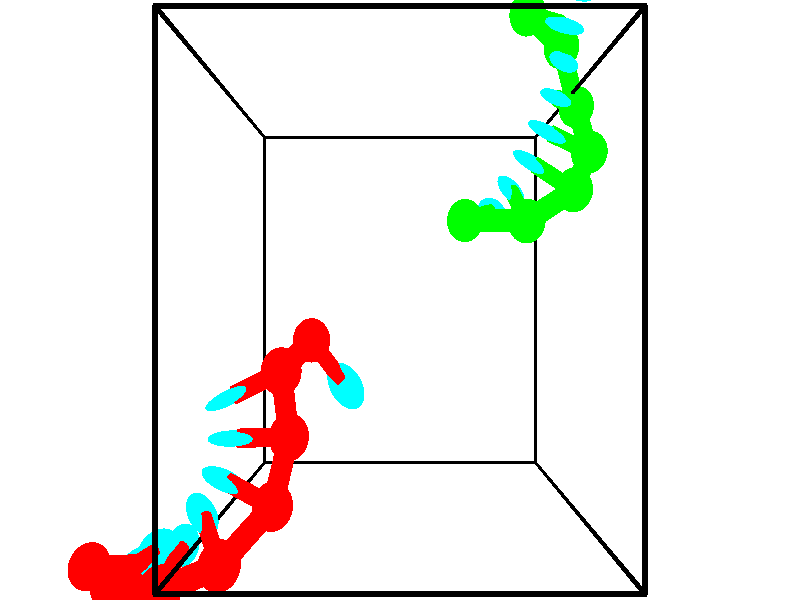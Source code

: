 // switches for output
#declare DRAW_BASES = 1; // possible values are 0, 1; only relevant for DNA ribbons
#declare DRAW_BASES_TYPE = 3; // possible values are 1, 2, 3; only relevant for DNA ribbons
#declare DRAW_FOG = 0; // set to 1 to enable fog

#include "colors.inc"

#include "transforms.inc"
background { rgb <1, 1, 1>}

#default {
   normal{
       ripples 0.25
       frequency 0.20
       turbulence 0.2
       lambda 5
   }
	finish {
		phong 0.1
		phong_size 40.
	}
}

// original window dimensions: 1024x640


// camera settings

camera {
	sky <-0, 1, 0>
	up <-0, 1, 0>
	right 1.6 * <1, 0, 0>
	location <2.5, 2.5, 11.1562>
	look_at <2.5, 2.5, 2.5>
	direction <0, 0, -8.6562>
	angle 67.0682
}


# declare cpy_camera_pos = <2.5, 2.5, 11.1562>;
# if (DRAW_FOG = 1)
fog {
	fog_type 2
	up vnormalize(cpy_camera_pos)
	color rgbt<1,1,1,0.3>
	distance 1e-5
	fog_alt 3e-3
	fog_offset 4
}
# end


// LIGHTS

# declare lum = 6;
global_settings {
	ambient_light rgb lum * <0.05, 0.05, 0.05>
	max_trace_level 15
}# declare cpy_direct_light_amount = 0.25;
light_source
{	1000 * <-1, -1, 1>,
	rgb lum * cpy_direct_light_amount
	parallel
}

light_source
{	1000 * <1, 1, -1>,
	rgb lum * cpy_direct_light_amount
	parallel
}

// strand 0

// nucleotide -1

// particle -1
sphere {
	<1.299542, 2.043587, 2.960401> 0.250000
	pigment { color rgbt <1,0,0,0> }
	no_shadow
}
cylinder {
	<1.571362, 1.757912, 3.027508>,  <1.734453, 1.586506, 3.067772>, 0.100000
	pigment { color rgbt <1,0,0,0> }
	no_shadow
}
cylinder {
	<1.571362, 1.757912, 3.027508>,  <1.299542, 2.043587, 2.960401>, 0.100000
	pigment { color rgbt <1,0,0,0> }
	no_shadow
}

// particle -1
sphere {
	<1.571362, 1.757912, 3.027508> 0.100000
	pigment { color rgbt <1,0,0,0> }
	no_shadow
}
sphere {
	0, 1
	scale<0.080000,0.200000,0.300000>
	matrix <-0.060324, 0.173510, 0.982983,
		-0.731146, -0.678106, 0.074826,
		0.679549, -0.714190, 0.167767,
		1.775226, 1.543655, 3.077838>
	pigment { color rgbt <0,1,1,0> }
	no_shadow
}
cylinder {
	<1.018766, 1.757231, 3.627815>,  <1.299542, 2.043587, 2.960401>, 0.130000
	pigment { color rgbt <1,0,0,0> }
	no_shadow
}

// nucleotide -1

// particle -1
sphere {
	<1.018766, 1.757231, 3.627815> 0.250000
	pigment { color rgbt <1,0,0,0> }
	no_shadow
}
cylinder {
	<0.649960, 1.604034, 3.650448>,  <0.428675, 1.512116, 3.664028>, 0.100000
	pigment { color rgbt <1,0,0,0> }
	no_shadow
}
cylinder {
	<0.649960, 1.604034, 3.650448>,  <1.018766, 1.757231, 3.627815>, 0.100000
	pigment { color rgbt <1,0,0,0> }
	no_shadow
}

// particle -1
sphere {
	<0.649960, 1.604034, 3.650448> 0.100000
	pigment { color rgbt <1,0,0,0> }
	no_shadow
}
sphere {
	0, 1
	scale<0.080000,0.200000,0.300000>
	matrix <0.386839, -0.917236, 0.095045,
		0.015499, 0.109522, 0.993864,
		-0.922017, -0.382992, 0.056583,
		0.373354, 1.489137, 3.667423>
	pigment { color rgbt <0,1,1,0> }
	no_shadow
}
cylinder {
	<1.090725, 1.050477, 3.492799>,  <1.018766, 1.757231, 3.627815>, 0.130000
	pigment { color rgbt <1,0,0,0> }
	no_shadow
}

// nucleotide -1

// particle -1
sphere {
	<1.090725, 1.050477, 3.492799> 0.250000
	pigment { color rgbt <1,0,0,0> }
	no_shadow
}
cylinder {
	<0.693829, 1.051601, 3.542515>,  <0.455691, 1.052276, 3.572345>, 0.100000
	pigment { color rgbt <1,0,0,0> }
	no_shadow
}
cylinder {
	<0.693829, 1.051601, 3.542515>,  <1.090725, 1.050477, 3.492799>, 0.100000
	pigment { color rgbt <1,0,0,0> }
	no_shadow
}

// particle -1
sphere {
	<0.693829, 1.051601, 3.542515> 0.100000
	pigment { color rgbt <1,0,0,0> }
	no_shadow
}
sphere {
	0, 1
	scale<0.080000,0.200000,0.300000>
	matrix <0.002271, -0.999168, 0.040733,
		0.124303, 0.040699, 0.991409,
		-0.992242, 0.002812, 0.124292,
		0.396156, 1.052445, 3.579803>
	pigment { color rgbt <0,1,1,0> }
	no_shadow
}
cylinder {
	<0.925299, 0.376616, 3.707677>,  <1.090725, 1.050477, 3.492799>, 0.130000
	pigment { color rgbt <1,0,0,0> }
	no_shadow
}

// nucleotide -1

// particle -1
sphere {
	<0.925299, 0.376616, 3.707677> 0.250000
	pigment { color rgbt <1,0,0,0> }
	no_shadow
}
cylinder {
	<0.558006, 0.511406, 3.624442>,  <0.337631, 0.592280, 3.574501>, 0.100000
	pigment { color rgbt <1,0,0,0> }
	no_shadow
}
cylinder {
	<0.558006, 0.511406, 3.624442>,  <0.925299, 0.376616, 3.707677>, 0.100000
	pigment { color rgbt <1,0,0,0> }
	no_shadow
}

// particle -1
sphere {
	<0.558006, 0.511406, 3.624442> 0.100000
	pigment { color rgbt <1,0,0,0> }
	no_shadow
}
sphere {
	0, 1
	scale<0.080000,0.200000,0.300000>
	matrix <-0.320346, -0.940885, -0.110061,
		-0.232875, -0.034402, 0.971898,
		-0.918231, 0.336975, -0.208088,
		0.282537, 0.612498, 3.562015>
	pigment { color rgbt <0,1,1,0> }
	no_shadow
}
cylinder {
	<0.352593, -0.131836, 3.985823>,  <0.925299, 0.376616, 3.707677>, 0.130000
	pigment { color rgbt <1,0,0,0> }
	no_shadow
}

// nucleotide -1

// particle -1
sphere {
	<0.352593, -0.131836, 3.985823> 0.250000
	pigment { color rgbt <1,0,0,0> }
	no_shadow
}
cylinder {
	<0.149654, 0.082451, 3.715828>,  <0.027891, 0.211023, 3.553832>, 0.100000
	pigment { color rgbt <1,0,0,0> }
	no_shadow
}
cylinder {
	<0.149654, 0.082451, 3.715828>,  <0.352593, -0.131836, 3.985823>, 0.100000
	pigment { color rgbt <1,0,0,0> }
	no_shadow
}

// particle -1
sphere {
	<0.149654, 0.082451, 3.715828> 0.100000
	pigment { color rgbt <1,0,0,0> }
	no_shadow
}
sphere {
	0, 1
	scale<0.080000,0.200000,0.300000>
	matrix <-0.505736, -0.819306, -0.270129,
		-0.697733, 0.204315, 0.686604,
		-0.507347, 0.535717, -0.674986,
		-0.002550, 0.243166, 3.513332>
	pigment { color rgbt <0,1,1,0> }
	no_shadow
}
cylinder {
	<-0.323656, -0.347416, 4.086631>,  <0.352593, -0.131836, 3.985823>, 0.130000
	pigment { color rgbt <1,0,0,0> }
	no_shadow
}

// nucleotide -1

// particle -1
sphere {
	<-0.323656, -0.347416, 4.086631> 0.250000
	pigment { color rgbt <1,0,0,0> }
	no_shadow
}
cylinder {
	<-0.292770, -0.212654, 3.711284>,  <-0.274239, -0.131797, 3.486076>, 0.100000
	pigment { color rgbt <1,0,0,0> }
	no_shadow
}
cylinder {
	<-0.292770, -0.212654, 3.711284>,  <-0.323656, -0.347416, 4.086631>, 0.100000
	pigment { color rgbt <1,0,0,0> }
	no_shadow
}

// particle -1
sphere {
	<-0.292770, -0.212654, 3.711284> 0.100000
	pigment { color rgbt <1,0,0,0> }
	no_shadow
}
sphere {
	0, 1
	scale<0.080000,0.200000,0.300000>
	matrix <-0.657303, -0.690475, -0.301989,
		-0.749661, 0.640109, 0.168135,
		0.077213, 0.336905, -0.938367,
		-0.269607, -0.111583, 3.429774>
	pigment { color rgbt <0,1,1,0> }
	no_shadow
}
cylinder {
	<-0.978857, -0.367910, 3.843219>,  <-0.323656, -0.347416, 4.086631>, 0.130000
	pigment { color rgbt <1,0,0,0> }
	no_shadow
}

// nucleotide -1

// particle -1
sphere {
	<-0.978857, -0.367910, 3.843219> 0.250000
	pigment { color rgbt <1,0,0,0> }
	no_shadow
}
cylinder {
	<-0.806728, -0.283215, 3.492223>,  <-0.703451, -0.232397, 3.281625>, 0.100000
	pigment { color rgbt <1,0,0,0> }
	no_shadow
}
cylinder {
	<-0.806728, -0.283215, 3.492223>,  <-0.978857, -0.367910, 3.843219>, 0.100000
	pigment { color rgbt <1,0,0,0> }
	no_shadow
}

// particle -1
sphere {
	<-0.806728, -0.283215, 3.492223> 0.100000
	pigment { color rgbt <1,0,0,0> }
	no_shadow
}
sphere {
	0, 1
	scale<0.080000,0.200000,0.300000>
	matrix <-0.626878, -0.629351, -0.459283,
		-0.649498, 0.747720, -0.138089,
		0.430321, 0.211738, -0.877491,
		-0.677632, -0.219693, 3.228976>
	pigment { color rgbt <0,1,1,0> }
	no_shadow
}
cylinder {
	<-1.560686, -0.401407, 3.267011>,  <-0.978857, -0.367910, 3.843219>, 0.130000
	pigment { color rgbt <1,0,0,0> }
	no_shadow
}

// nucleotide -1

// particle -1
sphere {
	<-1.560686, -0.401407, 3.267011> 0.250000
	pigment { color rgbt <1,0,0,0> }
	no_shadow
}
cylinder {
	<-1.194801, -0.436214, 3.109160>,  <-0.975271, -0.457099, 3.014449>, 0.100000
	pigment { color rgbt <1,0,0,0> }
	no_shadow
}
cylinder {
	<-1.194801, -0.436214, 3.109160>,  <-1.560686, -0.401407, 3.267011>, 0.100000
	pigment { color rgbt <1,0,0,0> }
	no_shadow
}

// particle -1
sphere {
	<-1.194801, -0.436214, 3.109160> 0.100000
	pigment { color rgbt <1,0,0,0> }
	no_shadow
}
sphere {
	0, 1
	scale<0.080000,0.200000,0.300000>
	matrix <-0.348657, -0.663659, -0.661812,
		-0.204308, 0.742957, -0.637396,
		0.914711, -0.087019, -0.394628,
		-0.920388, -0.462320, 2.990772>
	pigment { color rgbt <0,1,1,0> }
	no_shadow
}
// strand 1

// nucleotide -1

// particle -1
sphere {
	<3.407315, 3.424864, 2.723706> 0.250000
	pigment { color rgbt <0,1,0,0> }
	no_shadow
}
cylinder {
	<3.668846, 3.520906, 2.436691>,  <3.825764, 3.578532, 2.264482>, 0.100000
	pigment { color rgbt <0,1,0,0> }
	no_shadow
}
cylinder {
	<3.668846, 3.520906, 2.436691>,  <3.407315, 3.424864, 2.723706>, 0.100000
	pigment { color rgbt <0,1,0,0> }
	no_shadow
}

// particle -1
sphere {
	<3.668846, 3.520906, 2.436691> 0.100000
	pigment { color rgbt <0,1,0,0> }
	no_shadow
}
sphere {
	0, 1
	scale<0.080000,0.200000,0.300000>
	matrix <0.524629, 0.539486, 0.658574,
		0.545217, -0.807038, 0.226777,
		0.653837, 0.240092, -0.717533,
		3.864994, 3.592938, 2.221430>
	pigment { color rgbt <0,1,1,0> }
	no_shadow
}
cylinder {
	<4.207368, 3.387033, 3.012915>,  <3.407315, 3.424864, 2.723706>, 0.130000
	pigment { color rgbt <0,1,0,0> }
	no_shadow
}

// nucleotide -1

// particle -1
sphere {
	<4.207368, 3.387033, 3.012915> 0.250000
	pigment { color rgbt <0,1,0,0> }
	no_shadow
}
cylinder {
	<4.142876, 3.634912, 2.705674>,  <4.104180, 3.783639, 2.521330>, 0.100000
	pigment { color rgbt <0,1,0,0> }
	no_shadow
}
cylinder {
	<4.142876, 3.634912, 2.705674>,  <4.207368, 3.387033, 3.012915>, 0.100000
	pigment { color rgbt <0,1,0,0> }
	no_shadow
}

// particle -1
sphere {
	<4.142876, 3.634912, 2.705674> 0.100000
	pigment { color rgbt <0,1,0,0> }
	no_shadow
}
sphere {
	0, 1
	scale<0.080000,0.200000,0.300000>
	matrix <0.405879, 0.751056, 0.520747,
		0.899593, -0.227795, -0.372615,
		-0.161231, 0.619697, -0.768102,
		4.094506, 3.820821, 2.475244>
	pigment { color rgbt <0,1,1,0> }
	no_shadow
}
cylinder {
	<4.859673, 3.743637, 2.959614>,  <4.207368, 3.387033, 3.012915>, 0.130000
	pigment { color rgbt <0,1,0,0> }
	no_shadow
}

// nucleotide -1

// particle -1
sphere {
	<4.859673, 3.743637, 2.959614> 0.250000
	pigment { color rgbt <0,1,0,0> }
	no_shadow
}
cylinder {
	<4.570656, 3.954631, 2.780866>,  <4.397246, 4.081227, 2.673618>, 0.100000
	pigment { color rgbt <0,1,0,0> }
	no_shadow
}
cylinder {
	<4.570656, 3.954631, 2.780866>,  <4.859673, 3.743637, 2.959614>, 0.100000
	pigment { color rgbt <0,1,0,0> }
	no_shadow
}

// particle -1
sphere {
	<4.570656, 3.954631, 2.780866> 0.100000
	pigment { color rgbt <0,1,0,0> }
	no_shadow
}
sphere {
	0, 1
	scale<0.080000,0.200000,0.300000>
	matrix <0.353097, 0.837301, 0.417431,
		0.594353, 0.143823, -0.791239,
		-0.722542, 0.527486, -0.446869,
		4.353893, 4.112876, 2.646805>
	pigment { color rgbt <0,1,1,0> }
	no_shadow
}
cylinder {
	<5.204576, 4.260581, 2.527129>,  <4.859673, 3.743637, 2.959614>, 0.130000
	pigment { color rgbt <0,1,0,0> }
	no_shadow
}

// nucleotide -1

// particle -1
sphere {
	<5.204576, 4.260581, 2.527129> 0.250000
	pigment { color rgbt <0,1,0,0> }
	no_shadow
}
cylinder {
	<4.835968, 4.374320, 2.632920>,  <4.614803, 4.442564, 2.696394>, 0.100000
	pigment { color rgbt <0,1,0,0> }
	no_shadow
}
cylinder {
	<4.835968, 4.374320, 2.632920>,  <5.204576, 4.260581, 2.527129>, 0.100000
	pigment { color rgbt <0,1,0,0> }
	no_shadow
}

// particle -1
sphere {
	<4.835968, 4.374320, 2.632920> 0.100000
	pigment { color rgbt <0,1,0,0> }
	no_shadow
}
sphere {
	0, 1
	scale<0.080000,0.200000,0.300000>
	matrix <0.373078, 0.837268, 0.399745,
		-0.107772, 0.467043, -0.877642,
		-0.921519, 0.284347, 0.264478,
		4.559512, 4.459624, 2.712263>
	pigment { color rgbt <0,1,1,0> }
	no_shadow
}
cylinder {
	<5.102593, 4.875262, 2.236302>,  <5.204576, 4.260581, 2.527129>, 0.130000
	pigment { color rgbt <0,1,0,0> }
	no_shadow
}

// nucleotide -1

// particle -1
sphere {
	<5.102593, 4.875262, 2.236302> 0.250000
	pigment { color rgbt <0,1,0,0> }
	no_shadow
}
cylinder {
	<4.851120, 4.855041, 2.546709>,  <4.700236, 4.842908, 2.732953>, 0.100000
	pigment { color rgbt <0,1,0,0> }
	no_shadow
}
cylinder {
	<4.851120, 4.855041, 2.546709>,  <5.102593, 4.875262, 2.236302>, 0.100000
	pigment { color rgbt <0,1,0,0> }
	no_shadow
}

// particle -1
sphere {
	<4.851120, 4.855041, 2.546709> 0.100000
	pigment { color rgbt <0,1,0,0> }
	no_shadow
}
sphere {
	0, 1
	scale<0.080000,0.200000,0.300000>
	matrix <0.307068, 0.900661, 0.307441,
		-0.714469, 0.431573, -0.550708,
		-0.628684, -0.050553, 0.776016,
		4.662515, 4.839875, 2.779513>
	pigment { color rgbt <0,1,1,0> }
	no_shadow
}
cylinder {
	<4.851054, 5.563367, 2.367525>,  <5.102593, 4.875262, 2.236302>, 0.130000
	pigment { color rgbt <0,1,0,0> }
	no_shadow
}

// nucleotide -1

// particle -1
sphere {
	<4.851054, 5.563367, 2.367525> 0.250000
	pigment { color rgbt <0,1,0,0> }
	no_shadow
}
cylinder {
	<4.779175, 5.355390, 2.701559>,  <4.736047, 5.230603, 2.901980>, 0.100000
	pigment { color rgbt <0,1,0,0> }
	no_shadow
}
cylinder {
	<4.779175, 5.355390, 2.701559>,  <4.851054, 5.563367, 2.367525>, 0.100000
	pigment { color rgbt <0,1,0,0> }
	no_shadow
}

// particle -1
sphere {
	<4.779175, 5.355390, 2.701559> 0.100000
	pigment { color rgbt <0,1,0,0> }
	no_shadow
}
sphere {
	0, 1
	scale<0.080000,0.200000,0.300000>
	matrix <0.243105, 0.799102, 0.549851,
		-0.953210, 0.301820, -0.017196,
		-0.179698, -0.519943, 0.835086,
		4.725266, 5.199407, 2.952085>
	pigment { color rgbt <0,1,1,0> }
	no_shadow
}
cylinder {
	<4.297661, 5.863972, 2.639147>,  <4.851054, 5.563367, 2.367525>, 0.130000
	pigment { color rgbt <0,1,0,0> }
	no_shadow
}

// nucleotide -1

// particle -1
sphere {
	<4.297661, 5.863972, 2.639147> 0.250000
	pigment { color rgbt <0,1,0,0> }
	no_shadow
}
cylinder {
	<4.521095, 5.681206, 2.916047>,  <4.655156, 5.571546, 3.082187>, 0.100000
	pigment { color rgbt <0,1,0,0> }
	no_shadow
}
cylinder {
	<4.521095, 5.681206, 2.916047>,  <4.297661, 5.863972, 2.639147>, 0.100000
	pigment { color rgbt <0,1,0,0> }
	no_shadow
}

// particle -1
sphere {
	<4.521095, 5.681206, 2.916047> 0.100000
	pigment { color rgbt <0,1,0,0> }
	no_shadow
}
sphere {
	0, 1
	scale<0.080000,0.200000,0.300000>
	matrix <0.161296, 0.878497, 0.449696,
		-0.813613, -0.139536, 0.564414,
		0.558585, -0.456916, 0.692250,
		4.688671, 5.544131, 3.123722>
	pigment { color rgbt <0,1,1,0> }
	no_shadow
}
cylinder {
	<4.052683, 6.081980, 3.263066>,  <4.297661, 5.863972, 2.639147>, 0.130000
	pigment { color rgbt <0,1,0,0> }
	no_shadow
}

// nucleotide -1

// particle -1
sphere {
	<4.052683, 6.081980, 3.263066> 0.250000
	pigment { color rgbt <0,1,0,0> }
	no_shadow
}
cylinder {
	<4.424065, 5.943056, 3.315754>,  <4.646894, 5.859702, 3.347367>, 0.100000
	pigment { color rgbt <0,1,0,0> }
	no_shadow
}
cylinder {
	<4.424065, 5.943056, 3.315754>,  <4.052683, 6.081980, 3.263066>, 0.100000
	pigment { color rgbt <0,1,0,0> }
	no_shadow
}

// particle -1
sphere {
	<4.424065, 5.943056, 3.315754> 0.100000
	pigment { color rgbt <0,1,0,0> }
	no_shadow
}
sphere {
	0, 1
	scale<0.080000,0.200000,0.300000>
	matrix <0.215912, 0.793160, 0.569454,
		-0.302253, -0.500272, 0.811401,
		0.928453, -0.347310, 0.131720,
		4.702600, 5.838863, 3.355270>
	pigment { color rgbt <0,1,1,0> }
	no_shadow
}
// box output
cylinder {
	<0.000000, 0.000000, 0.000000>,  <5.000000, 0.000000, 0.000000>, 0.025000
	pigment { color rgbt <0,0,0,0> }
	no_shadow
}
cylinder {
	<0.000000, 0.000000, 0.000000>,  <0.000000, 5.000000, 0.000000>, 0.025000
	pigment { color rgbt <0,0,0,0> }
	no_shadow
}
cylinder {
	<0.000000, 0.000000, 0.000000>,  <0.000000, 0.000000, 5.000000>, 0.025000
	pigment { color rgbt <0,0,0,0> }
	no_shadow
}
cylinder {
	<5.000000, 5.000000, 5.000000>,  <0.000000, 5.000000, 5.000000>, 0.025000
	pigment { color rgbt <0,0,0,0> }
	no_shadow
}
cylinder {
	<5.000000, 5.000000, 5.000000>,  <5.000000, 0.000000, 5.000000>, 0.025000
	pigment { color rgbt <0,0,0,0> }
	no_shadow
}
cylinder {
	<5.000000, 5.000000, 5.000000>,  <5.000000, 5.000000, 0.000000>, 0.025000
	pigment { color rgbt <0,0,0,0> }
	no_shadow
}
cylinder {
	<0.000000, 0.000000, 5.000000>,  <0.000000, 5.000000, 5.000000>, 0.025000
	pigment { color rgbt <0,0,0,0> }
	no_shadow
}
cylinder {
	<0.000000, 0.000000, 5.000000>,  <5.000000, 0.000000, 5.000000>, 0.025000
	pigment { color rgbt <0,0,0,0> }
	no_shadow
}
cylinder {
	<5.000000, 5.000000, 0.000000>,  <0.000000, 5.000000, 0.000000>, 0.025000
	pigment { color rgbt <0,0,0,0> }
	no_shadow
}
cylinder {
	<5.000000, 5.000000, 0.000000>,  <5.000000, 0.000000, 0.000000>, 0.025000
	pigment { color rgbt <0,0,0,0> }
	no_shadow
}
cylinder {
	<5.000000, 0.000000, 5.000000>,  <5.000000, 0.000000, 0.000000>, 0.025000
	pigment { color rgbt <0,0,0,0> }
	no_shadow
}
cylinder {
	<0.000000, 5.000000, 0.000000>,  <0.000000, 5.000000, 5.000000>, 0.025000
	pigment { color rgbt <0,0,0,0> }
	no_shadow
}
// end of box output
